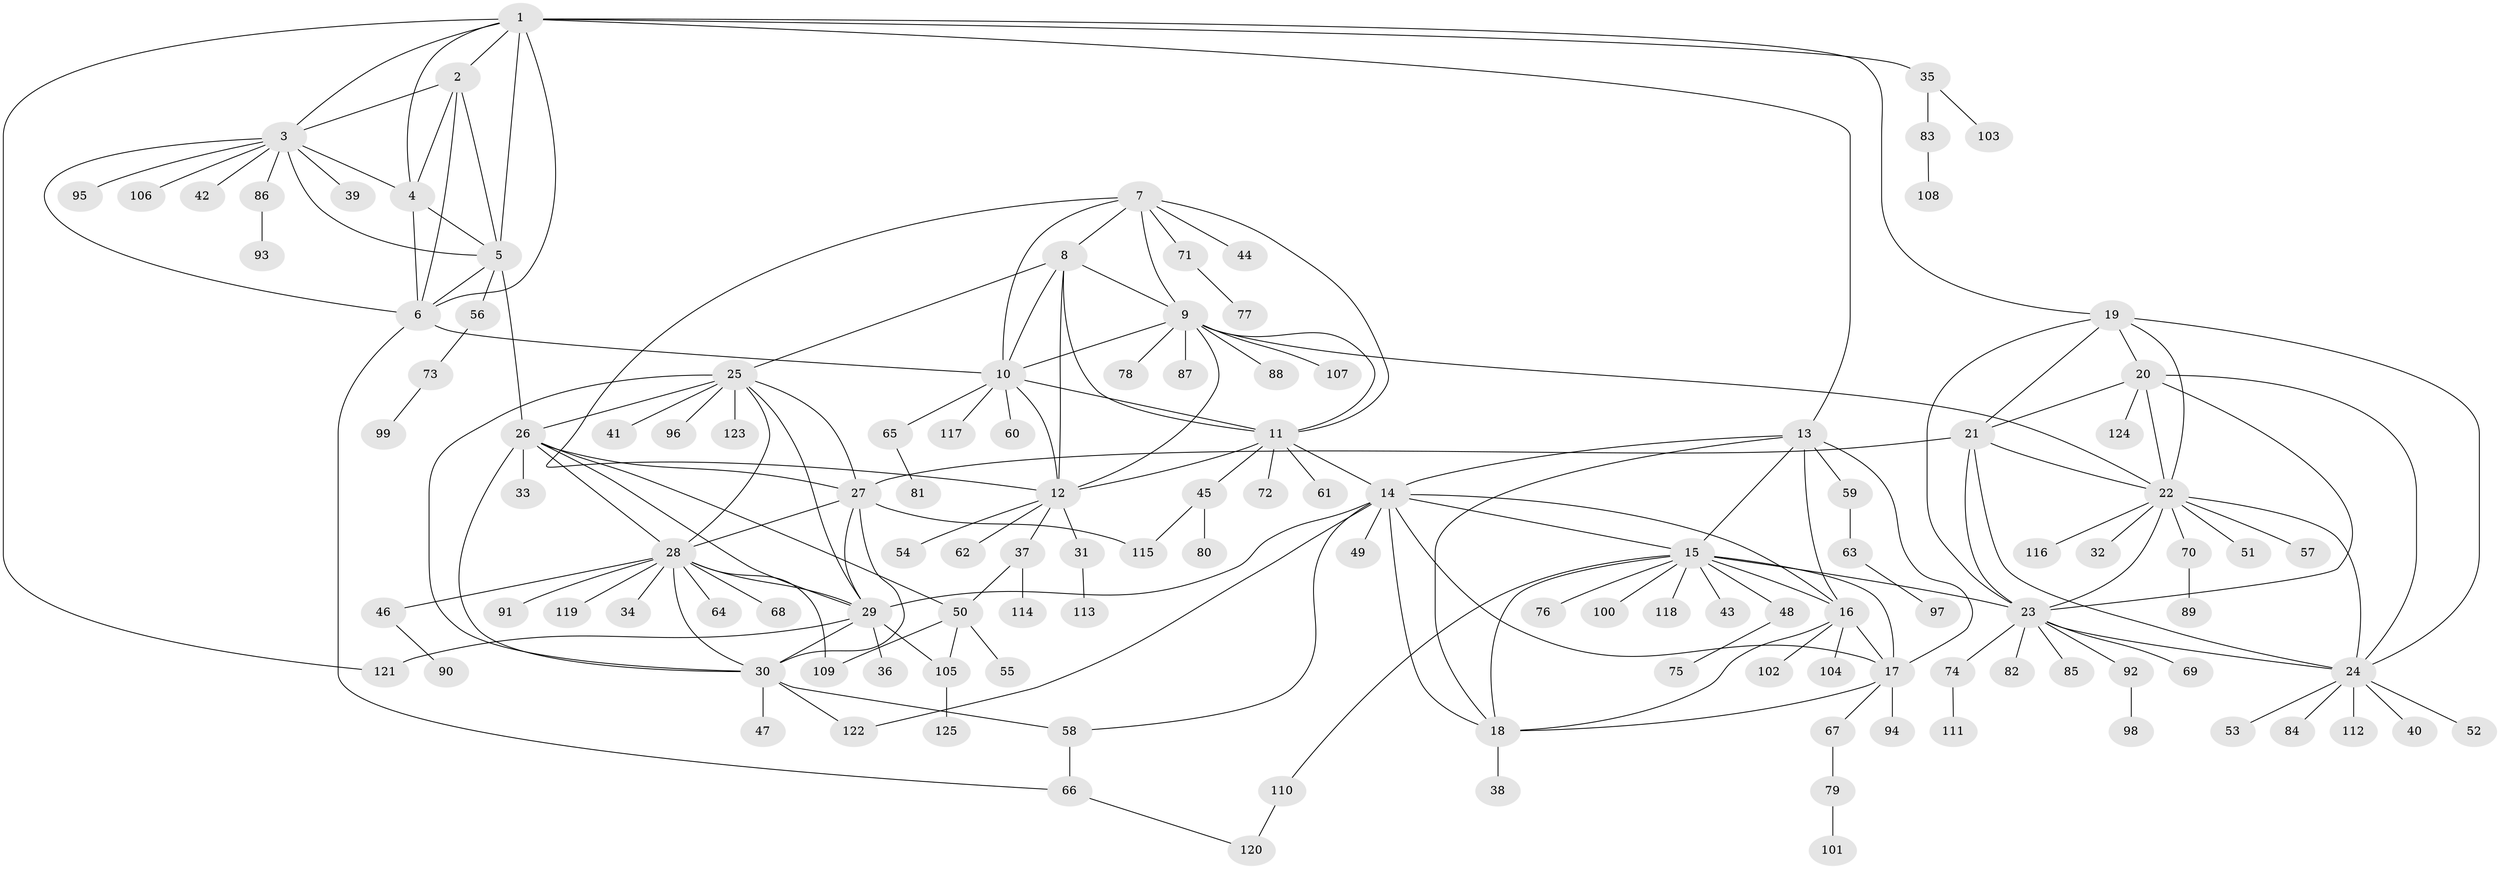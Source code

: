 // coarse degree distribution, {7: 0.021739130434782608, 3: 0.03260869565217391, 8: 0.05434782608695652, 6: 0.043478260869565216, 12: 0.010869565217391304, 9: 0.010869565217391304, 5: 0.010869565217391304, 10: 0.043478260869565216, 4: 0.010869565217391304, 14: 0.010869565217391304, 11: 0.010869565217391304, 1: 0.6086956521739131, 2: 0.13043478260869565}
// Generated by graph-tools (version 1.1) at 2025/42/03/06/25 10:42:09]
// undirected, 125 vertices, 189 edges
graph export_dot {
graph [start="1"]
  node [color=gray90,style=filled];
  1;
  2;
  3;
  4;
  5;
  6;
  7;
  8;
  9;
  10;
  11;
  12;
  13;
  14;
  15;
  16;
  17;
  18;
  19;
  20;
  21;
  22;
  23;
  24;
  25;
  26;
  27;
  28;
  29;
  30;
  31;
  32;
  33;
  34;
  35;
  36;
  37;
  38;
  39;
  40;
  41;
  42;
  43;
  44;
  45;
  46;
  47;
  48;
  49;
  50;
  51;
  52;
  53;
  54;
  55;
  56;
  57;
  58;
  59;
  60;
  61;
  62;
  63;
  64;
  65;
  66;
  67;
  68;
  69;
  70;
  71;
  72;
  73;
  74;
  75;
  76;
  77;
  78;
  79;
  80;
  81;
  82;
  83;
  84;
  85;
  86;
  87;
  88;
  89;
  90;
  91;
  92;
  93;
  94;
  95;
  96;
  97;
  98;
  99;
  100;
  101;
  102;
  103;
  104;
  105;
  106;
  107;
  108;
  109;
  110;
  111;
  112;
  113;
  114;
  115;
  116;
  117;
  118;
  119;
  120;
  121;
  122;
  123;
  124;
  125;
  1 -- 2;
  1 -- 3;
  1 -- 4;
  1 -- 5;
  1 -- 6;
  1 -- 13;
  1 -- 19;
  1 -- 35;
  1 -- 121;
  2 -- 3;
  2 -- 4;
  2 -- 5;
  2 -- 6;
  3 -- 4;
  3 -- 5;
  3 -- 6;
  3 -- 39;
  3 -- 42;
  3 -- 86;
  3 -- 95;
  3 -- 106;
  4 -- 5;
  4 -- 6;
  5 -- 6;
  5 -- 26;
  5 -- 56;
  6 -- 10;
  6 -- 66;
  7 -- 8;
  7 -- 9;
  7 -- 10;
  7 -- 11;
  7 -- 12;
  7 -- 44;
  7 -- 71;
  8 -- 9;
  8 -- 10;
  8 -- 11;
  8 -- 12;
  8 -- 25;
  9 -- 10;
  9 -- 11;
  9 -- 12;
  9 -- 22;
  9 -- 78;
  9 -- 87;
  9 -- 88;
  9 -- 107;
  10 -- 11;
  10 -- 12;
  10 -- 60;
  10 -- 65;
  10 -- 117;
  11 -- 12;
  11 -- 14;
  11 -- 45;
  11 -- 61;
  11 -- 72;
  12 -- 31;
  12 -- 37;
  12 -- 54;
  12 -- 62;
  13 -- 14;
  13 -- 15;
  13 -- 16;
  13 -- 17;
  13 -- 18;
  13 -- 59;
  14 -- 15;
  14 -- 16;
  14 -- 17;
  14 -- 18;
  14 -- 29;
  14 -- 49;
  14 -- 58;
  14 -- 122;
  15 -- 16;
  15 -- 17;
  15 -- 18;
  15 -- 23;
  15 -- 43;
  15 -- 48;
  15 -- 76;
  15 -- 100;
  15 -- 110;
  15 -- 118;
  16 -- 17;
  16 -- 18;
  16 -- 102;
  16 -- 104;
  17 -- 18;
  17 -- 67;
  17 -- 94;
  18 -- 38;
  19 -- 20;
  19 -- 21;
  19 -- 22;
  19 -- 23;
  19 -- 24;
  20 -- 21;
  20 -- 22;
  20 -- 23;
  20 -- 24;
  20 -- 124;
  21 -- 22;
  21 -- 23;
  21 -- 24;
  21 -- 27;
  22 -- 23;
  22 -- 24;
  22 -- 32;
  22 -- 51;
  22 -- 57;
  22 -- 70;
  22 -- 116;
  23 -- 24;
  23 -- 69;
  23 -- 74;
  23 -- 82;
  23 -- 85;
  23 -- 92;
  24 -- 40;
  24 -- 52;
  24 -- 53;
  24 -- 84;
  24 -- 112;
  25 -- 26;
  25 -- 27;
  25 -- 28;
  25 -- 29;
  25 -- 30;
  25 -- 41;
  25 -- 96;
  25 -- 123;
  26 -- 27;
  26 -- 28;
  26 -- 29;
  26 -- 30;
  26 -- 33;
  26 -- 50;
  27 -- 28;
  27 -- 29;
  27 -- 30;
  27 -- 115;
  28 -- 29;
  28 -- 30;
  28 -- 34;
  28 -- 46;
  28 -- 64;
  28 -- 68;
  28 -- 91;
  28 -- 109;
  28 -- 119;
  29 -- 30;
  29 -- 36;
  29 -- 105;
  29 -- 121;
  30 -- 47;
  30 -- 58;
  30 -- 122;
  31 -- 113;
  35 -- 83;
  35 -- 103;
  37 -- 50;
  37 -- 114;
  45 -- 80;
  45 -- 115;
  46 -- 90;
  48 -- 75;
  50 -- 55;
  50 -- 105;
  50 -- 109;
  56 -- 73;
  58 -- 66;
  59 -- 63;
  63 -- 97;
  65 -- 81;
  66 -- 120;
  67 -- 79;
  70 -- 89;
  71 -- 77;
  73 -- 99;
  74 -- 111;
  79 -- 101;
  83 -- 108;
  86 -- 93;
  92 -- 98;
  105 -- 125;
  110 -- 120;
}
